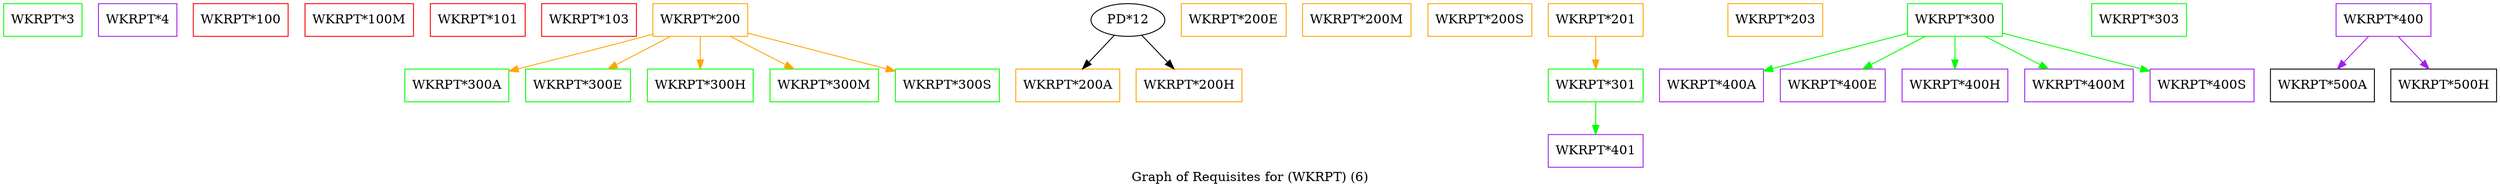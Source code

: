 strict digraph "" {
	graph [bb="0,0,2734,203",
		label="Graph of Requisites for (WKRPT) (6)",
		lheight=0.21,
		lp="1367,11.5",
		lwidth=3.61
	];
	node [label="\N"];
	"WKRPT*3"	[color=green,
		height=0.5,
		pos="43,185",
		shape=box,
		width=1.1944];
	"WKRPT*4"	[color=purple,
		height=0.5,
		pos="147,185",
		shape=box,
		width=1.1944];
	"WKRPT*100"	[color=red,
		height=0.5,
		pos="260,185",
		shape=box,
		width=1.4444];
	"WKRPT*100M"	[color=red,
		height=0.5,
		pos="390,185",
		shape=box,
		width=1.6528];
	"WKRPT*101"	[color=red,
		height=0.5,
		pos="520,185",
		shape=box,
		width=1.4444];
	"WKRPT*103"	[color=red,
		height=0.5,
		pos="642,185",
		shape=box,
		width=1.4444];
	"WKRPT*200"	[color=orange,
		height=0.5,
		pos="764,185",
		shape=box,
		width=1.4444];
	"WKRPT*300A"	[color=green,
		height=0.5,
		pos="497,113",
		shape=box,
		width=1.5833];
	"WKRPT*200" -> "WKRPT*300A"	[color=orange,
		pos="e,554.24,128.74 711.78,169.37 708.81,168.56 705.87,167.77 703,167 643.97,151.19 626.86,147.37 564.25,131.32"];
	"WKRPT*300E"	[color=green,
		height=0.5,
		pos="630,113",
		shape=box,
		width=1.5972];
	"WKRPT*200" -> "WKRPT*300E"	[color=orange,
		pos="e,662.91,131.19 731.22,166.88 713.37,157.55 691.1,145.92 672,135.94"];
	"WKRPT*300H"	[color=green,
		height=0.5,
		pos="764,113",
		shape=box,
		width=1.6111];
	"WKRPT*200" -> "WKRPT*300H"	[color=orange,
		pos="e,764,131.1 764,166.7 764,158.98 764,149.71 764,141.11"];
	"WKRPT*300M"	[color=green,
		height=0.5,
		pos="900,113",
		shape=box,
		width=1.6528];
	"WKRPT*200" -> "WKRPT*300M"	[color=orange,
		pos="e,866.6,131.19 797.27,166.88 815.46,157.51 838.19,145.81 857.64,135.8"];
	"WKRPT*300S"	[color=green,
		height=0.5,
		pos="1035,113",
		shape=box,
		width=1.5833];
	"WKRPT*200" -> "WKRPT*300S"	[color=orange,
		pos="e,977.76,128.79 816.25,170.5 859.47,159.34 921.15,143.41 968,131.31"];
	"WKRPT*200A"	[color=orange,
		height=0.5,
		pos="1167,113",
		shape=box,
		width=1.5833];
	"PD*12"	[height=0.5,
		pos="1233,185",
		width=1.1193];
	"PD*12" -> "WKRPT*200A"	[pos="e,1183.3,131.29 1218,168.12 1209.9,159.46 1199.6,148.55 1190.4,138.8"];
	"WKRPT*200H"	[color=orange,
		height=0.5,
		pos="1300,113",
		shape=box,
		width=1.6111];
	"PD*12" -> "WKRPT*200H"	[pos="e,1283.4,131.29 1248.2,168.12 1256.5,159.46 1266.9,148.55 1276.3,138.8"];
	"WKRPT*200E"	[color=orange,
		height=0.5,
		pos="1349,185",
		shape=box,
		width=1.5972];
	"WKRPT*200M"	[color=orange,
		height=0.5,
		pos="1484,185",
		shape=box,
		width=1.6528];
	"WKRPT*200S"	[color=orange,
		height=0.5,
		pos="1619,185",
		shape=box,
		width=1.5833];
	"WKRPT*201"	[color=orange,
		height=0.5,
		pos="1746,185",
		shape=box,
		width=1.4444];
	"WKRPT*301"	[color=green,
		height=0.5,
		pos="1746,113",
		shape=box,
		width=1.4444];
	"WKRPT*201" -> "WKRPT*301"	[color=orange,
		pos="e,1746,131.1 1746,166.7 1746,158.98 1746,149.71 1746,141.11"];
	"WKRPT*401"	[color=purple,
		height=0.5,
		pos="1746,41",
		shape=box,
		width=1.4444];
	"WKRPT*301" -> "WKRPT*401"	[color=green,
		pos="e,1746,59.104 1746,94.697 1746,86.983 1746,77.712 1746,69.112"];
	"WKRPT*203"	[color=orange,
		height=0.5,
		pos="1943,185",
		shape=box,
		width=1.4444];
	"WKRPT*300"	[color=green,
		height=0.5,
		pos="2140,185",
		shape=box,
		width=1.4444];
	"WKRPT*400A"	[color=purple,
		height=0.5,
		pos="1873,113",
		shape=box,
		width=1.5833];
	"WKRPT*300" -> "WKRPT*400A"	[color=green,
		pos="e,1930.1,128.96 2087.9,170.34 2045.6,159.25 1985.7,143.55 1939.9,131.54"];
	"WKRPT*400E"	[color=purple,
		height=0.5,
		pos="2006,113",
		shape=box,
		width=1.5972];
	"WKRPT*300" -> "WKRPT*400E"	[color=green,
		pos="e,2038.9,131.19 2107.2,166.88 2089.4,157.55 2067.1,145.92 2048,135.94"];
	"WKRPT*400H"	[color=purple,
		height=0.5,
		pos="2140,113",
		shape=box,
		width=1.6111];
	"WKRPT*300" -> "WKRPT*400H"	[color=green,
		pos="e,2140,131.1 2140,166.7 2140,158.98 2140,149.71 2140,141.11"];
	"WKRPT*400M"	[color=purple,
		height=0.5,
		pos="2276,113",
		shape=box,
		width=1.6528];
	"WKRPT*300" -> "WKRPT*400M"	[color=green,
		pos="e,2242.6,131.19 2173.3,166.88 2191.5,157.51 2214.2,145.81 2233.6,135.8"];
	"WKRPT*400S"	[color=purple,
		height=0.5,
		pos="2411,113",
		shape=box,
		width=1.5833];
	"WKRPT*300" -> "WKRPT*400S"	[color=green,
		pos="e,2353.8,128.79 2192.3,170.5 2235.5,159.34 2297.1,143.41 2344,131.31"];
	"WKRPT*303"	[color=green,
		height=0.5,
		pos="2342,185",
		shape=box,
		width=1.4444];
	"WKRPT*400"	[color=purple,
		height=0.5,
		pos="2610,185",
		shape=box,
		width=1.4444];
	"WKRPT*500A"	[height=0.5,
		pos="2543,113",
		shape=box,
		width=1.5833];
	"WKRPT*400" -> "WKRPT*500A"	[color=purple,
		pos="e,2559.4,131.1 2593.4,166.7 2585.3,158.22 2575.4,147.86 2566.5,138.58"];
	"WKRPT*500H"	[height=0.5,
		pos="2676,113",
		shape=box,
		width=1.6111];
	"WKRPT*400" -> "WKRPT*500H"	[color=purple,
		pos="e,2659.9,131.1 2626.3,166.7 2634.3,158.22 2644.1,147.86 2652.8,138.58"];
}
